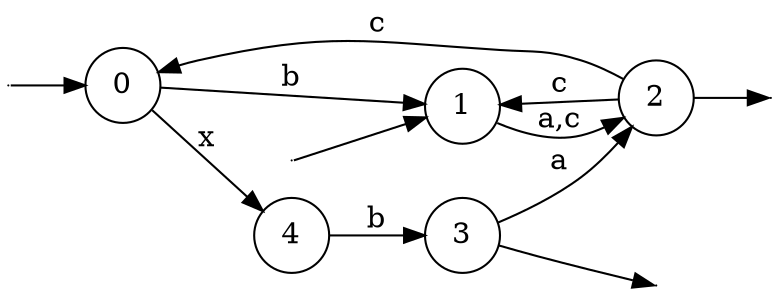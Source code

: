 digraph Automate {
    rankdir=LR;  // Orientation de gauche à droite

    // Définition des états
    node [shape = circle]; 0 1 2 3 4;
    
    // Définition de l'état initial
    node [shape = point width =0]start1 ,start2;
    start1 -> 0;
    start2 -> 1;


    // Définition des états finaux
    node [shape = point]; final2,final1;
    3->final1;
    2->final2;

    
    
    // Transitions
    0 -> 1 [label = "b"];
    1 -> 2 [label = "a,c"];
    2 -> 0 [label = "c"];
    2 -> 1 [label = "c"]; 
    3 -> 2 [label = "a"];
    4 -> 3 [label = "b"];
    0 -> 4 [label = "x"];
}